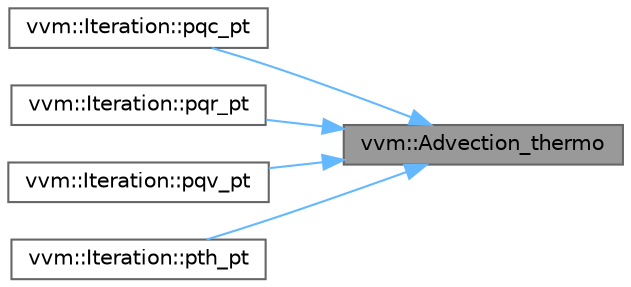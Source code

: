 digraph "vvm::Advection_thermo"
{
 // INTERACTIVE_SVG=YES
 // LATEX_PDF_SIZE
  bgcolor="transparent";
  edge [fontname=Helvetica,fontsize=10,labelfontname=Helvetica,labelfontsize=10];
  node [fontname=Helvetica,fontsize=10,shape=box,height=0.2,width=0.4];
  rankdir="RL";
  Node1 [id="Node000001",label="vvm::Advection_thermo",height=0.2,width=0.4,color="gray40", fillcolor="grey60", style="filled", fontcolor="black",tooltip=" "];
  Node1 -> Node2 [id="edge1_Node000001_Node000002",dir="back",color="steelblue1",style="solid",tooltip=" "];
  Node2 [id="Node000002",label="vvm::Iteration::pqc_pt",height=0.2,width=0.4,color="grey40", fillcolor="white", style="filled",URL="$classvvm_1_1Iteration.html#ae8867dc15d6fbcd551f22a4c3cf6155f",tooltip=" "];
  Node1 -> Node3 [id="edge2_Node000001_Node000003",dir="back",color="steelblue1",style="solid",tooltip=" "];
  Node3 [id="Node000003",label="vvm::Iteration::pqr_pt",height=0.2,width=0.4,color="grey40", fillcolor="white", style="filled",URL="$classvvm_1_1Iteration.html#a01e3bb04b6aefce6bddc3378a1b1e97d",tooltip=" "];
  Node1 -> Node4 [id="edge3_Node000001_Node000004",dir="back",color="steelblue1",style="solid",tooltip=" "];
  Node4 [id="Node000004",label="vvm::Iteration::pqv_pt",height=0.2,width=0.4,color="grey40", fillcolor="white", style="filled",URL="$classvvm_1_1Iteration.html#ac37b1be7be4bb8ba81a9232f85066ca2",tooltip=" "];
  Node1 -> Node5 [id="edge4_Node000001_Node000005",dir="back",color="steelblue1",style="solid",tooltip=" "];
  Node5 [id="Node000005",label="vvm::Iteration::pth_pt",height=0.2,width=0.4,color="grey40", fillcolor="white", style="filled",URL="$classvvm_1_1Iteration.html#a06f21fc868772f20f7c9e6241a5cf3b1",tooltip=" "];
}
